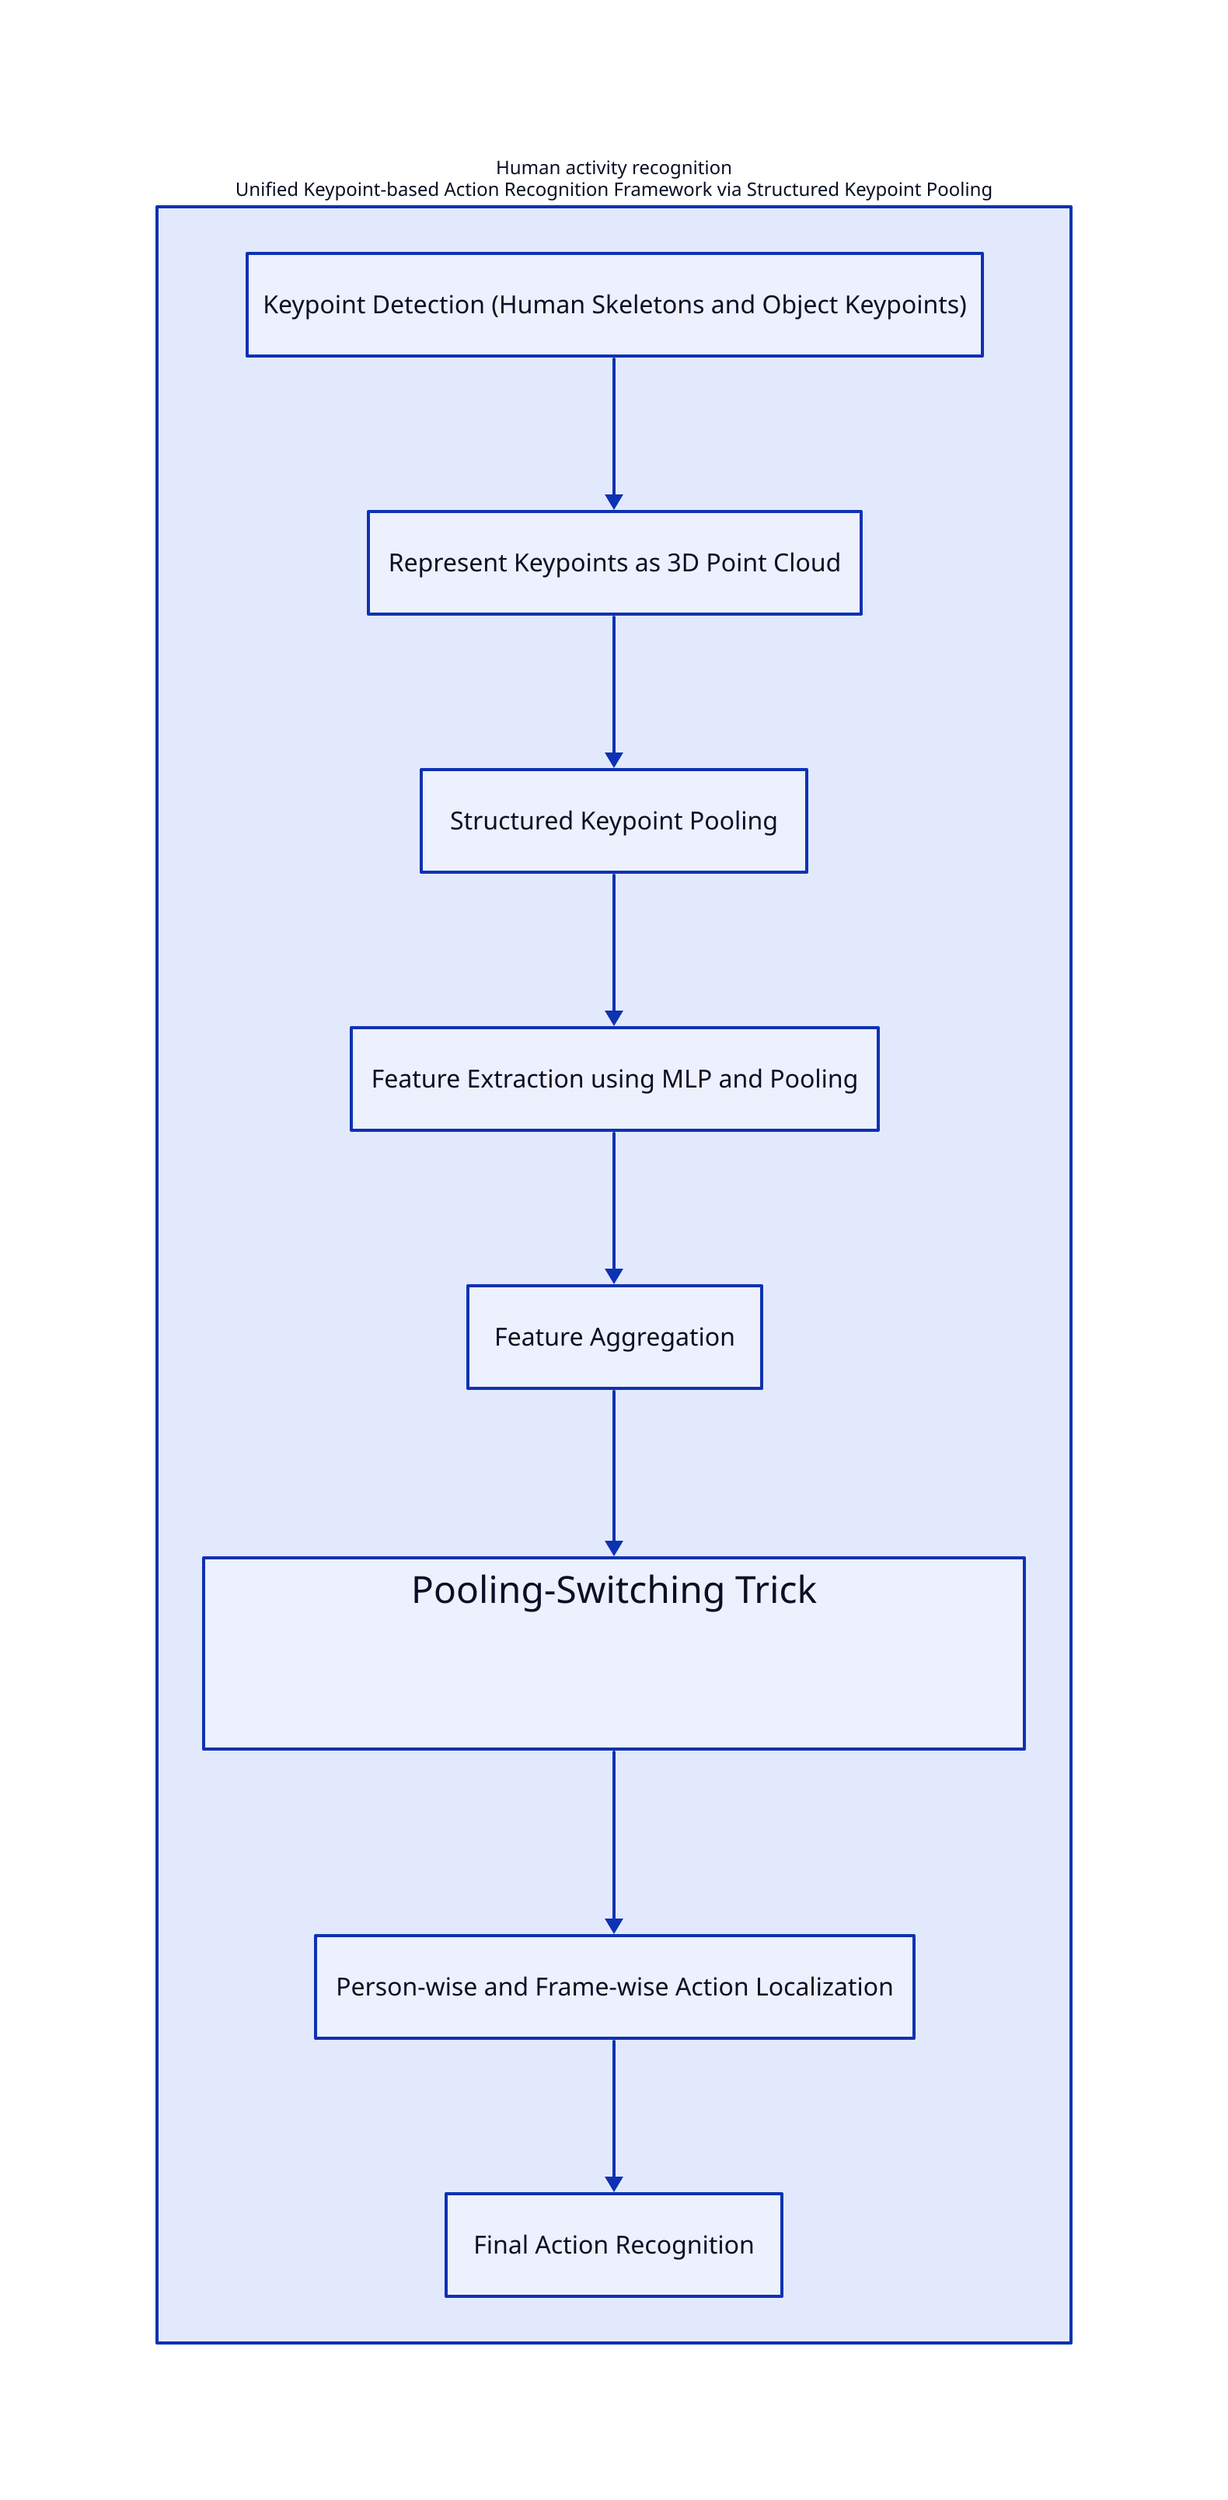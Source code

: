 human_activity_recognition{
    label: "Human activity recognition\nUnified Keypoint-based Action Recognition Framework via Structured Keypoint Pooling"

   
    keypoint_detection: {
        label: "Keypoint Detection (Human Skeletons and Object Keypoints)"
    }
    
    point_cloud: {
        label: "Represent Keypoints as 3D Point Cloud"
    }
    
    structured_pooling: {
        label: "Structured Keypoint Pooling"
    }
    
    feature_extraction: {
        label: "Feature Extraction using MLP and Pooling"
    }
    
    feature_aggregation: {
        label: "Feature Aggregation"
    }
    
    pooling_switch: {
        label: "Pooling-Switching Trick"
        note: |md
            - Training phase: Weakly Supervised Training
            - Inference phase: Person-wise and Frame-wise Action Localization
        |
        label.near: top-center
    }

    action_localization: {
        label: "Person-wise and Frame-wise Action Localization"
    }
    
    final_recognition: {
        label: "Final Action Recognition"
    }

   
    
   
    keypoint_detection -> point_cloud
    point_cloud -> structured_pooling
    structured_pooling -> feature_extraction
    feature_extraction -> feature_aggregation
    feature_aggregation -> pooling_switch
    pooling_switch -> action_localization
    action_localization -> final_recognition
    
    style.font-size: 12
}

